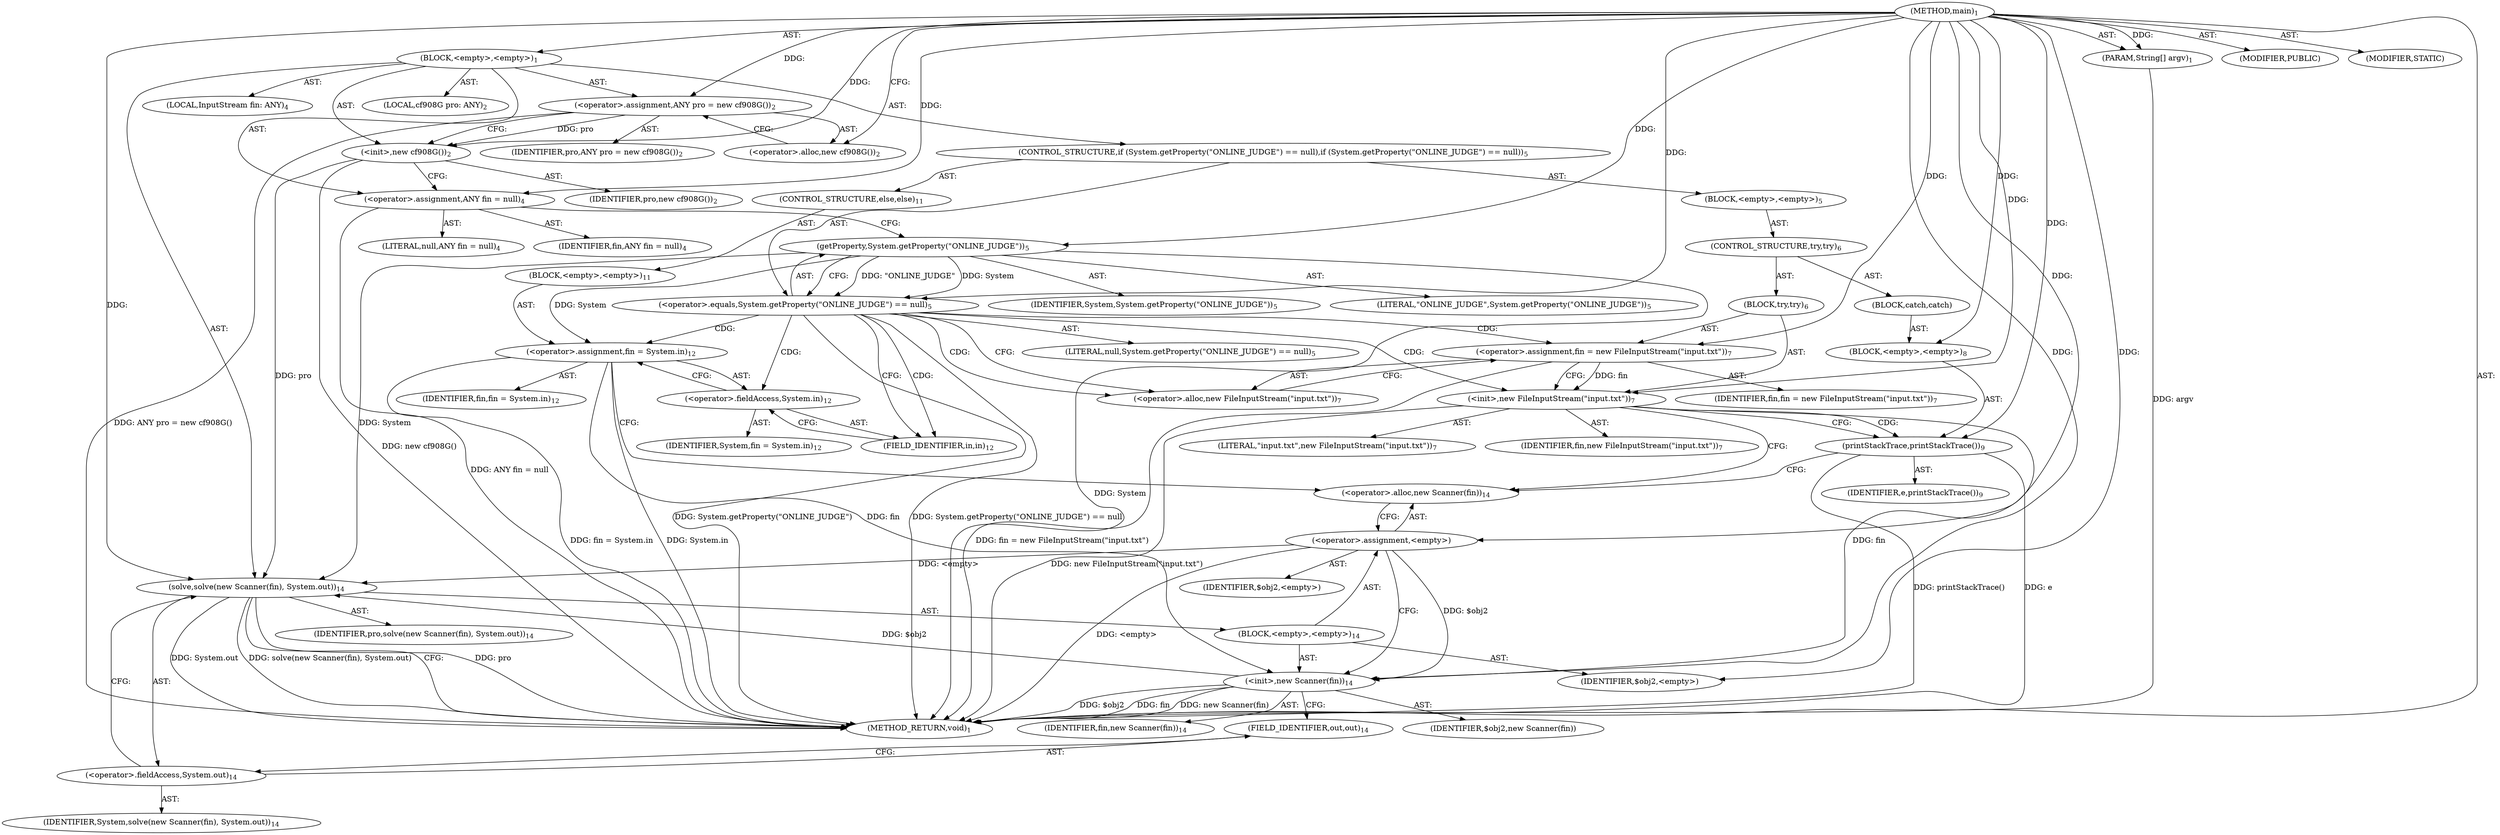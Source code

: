 digraph "main" {  
"21" [label = <(METHOD,main)<SUB>1</SUB>> ]
"22" [label = <(PARAM,String[] argv)<SUB>1</SUB>> ]
"23" [label = <(BLOCK,&lt;empty&gt;,&lt;empty&gt;)<SUB>1</SUB>> ]
"4" [label = <(LOCAL,cf908G pro: ANY)<SUB>2</SUB>> ]
"24" [label = <(&lt;operator&gt;.assignment,ANY pro = new cf908G())<SUB>2</SUB>> ]
"25" [label = <(IDENTIFIER,pro,ANY pro = new cf908G())<SUB>2</SUB>> ]
"26" [label = <(&lt;operator&gt;.alloc,new cf908G())<SUB>2</SUB>> ]
"27" [label = <(&lt;init&gt;,new cf908G())<SUB>2</SUB>> ]
"3" [label = <(IDENTIFIER,pro,new cf908G())<SUB>2</SUB>> ]
"6" [label = <(LOCAL,InputStream fin: ANY)<SUB>4</SUB>> ]
"28" [label = <(&lt;operator&gt;.assignment,ANY fin = null)<SUB>4</SUB>> ]
"29" [label = <(IDENTIFIER,fin,ANY fin = null)<SUB>4</SUB>> ]
"30" [label = <(LITERAL,null,ANY fin = null)<SUB>4</SUB>> ]
"31" [label = <(CONTROL_STRUCTURE,if (System.getProperty(&quot;ONLINE_JUDGE&quot;) == null),if (System.getProperty(&quot;ONLINE_JUDGE&quot;) == null))<SUB>5</SUB>> ]
"32" [label = <(&lt;operator&gt;.equals,System.getProperty(&quot;ONLINE_JUDGE&quot;) == null)<SUB>5</SUB>> ]
"33" [label = <(getProperty,System.getProperty(&quot;ONLINE_JUDGE&quot;))<SUB>5</SUB>> ]
"34" [label = <(IDENTIFIER,System,System.getProperty(&quot;ONLINE_JUDGE&quot;))<SUB>5</SUB>> ]
"35" [label = <(LITERAL,&quot;ONLINE_JUDGE&quot;,System.getProperty(&quot;ONLINE_JUDGE&quot;))<SUB>5</SUB>> ]
"36" [label = <(LITERAL,null,System.getProperty(&quot;ONLINE_JUDGE&quot;) == null)<SUB>5</SUB>> ]
"37" [label = <(BLOCK,&lt;empty&gt;,&lt;empty&gt;)<SUB>5</SUB>> ]
"38" [label = <(CONTROL_STRUCTURE,try,try)<SUB>6</SUB>> ]
"39" [label = <(BLOCK,try,try)<SUB>6</SUB>> ]
"40" [label = <(&lt;operator&gt;.assignment,fin = new FileInputStream(&quot;input.txt&quot;))<SUB>7</SUB>> ]
"41" [label = <(IDENTIFIER,fin,fin = new FileInputStream(&quot;input.txt&quot;))<SUB>7</SUB>> ]
"42" [label = <(&lt;operator&gt;.alloc,new FileInputStream(&quot;input.txt&quot;))<SUB>7</SUB>> ]
"43" [label = <(&lt;init&gt;,new FileInputStream(&quot;input.txt&quot;))<SUB>7</SUB>> ]
"5" [label = <(IDENTIFIER,fin,new FileInputStream(&quot;input.txt&quot;))<SUB>7</SUB>> ]
"44" [label = <(LITERAL,&quot;input.txt&quot;,new FileInputStream(&quot;input.txt&quot;))<SUB>7</SUB>> ]
"45" [label = <(BLOCK,catch,catch)> ]
"46" [label = <(BLOCK,&lt;empty&gt;,&lt;empty&gt;)<SUB>8</SUB>> ]
"47" [label = <(printStackTrace,printStackTrace())<SUB>9</SUB>> ]
"48" [label = <(IDENTIFIER,e,printStackTrace())<SUB>9</SUB>> ]
"49" [label = <(CONTROL_STRUCTURE,else,else)<SUB>11</SUB>> ]
"50" [label = <(BLOCK,&lt;empty&gt;,&lt;empty&gt;)<SUB>11</SUB>> ]
"51" [label = <(&lt;operator&gt;.assignment,fin = System.in)<SUB>12</SUB>> ]
"52" [label = <(IDENTIFIER,fin,fin = System.in)<SUB>12</SUB>> ]
"53" [label = <(&lt;operator&gt;.fieldAccess,System.in)<SUB>12</SUB>> ]
"54" [label = <(IDENTIFIER,System,fin = System.in)<SUB>12</SUB>> ]
"55" [label = <(FIELD_IDENTIFIER,in,in)<SUB>12</SUB>> ]
"56" [label = <(solve,solve(new Scanner(fin), System.out))<SUB>14</SUB>> ]
"57" [label = <(IDENTIFIER,pro,solve(new Scanner(fin), System.out))<SUB>14</SUB>> ]
"58" [label = <(BLOCK,&lt;empty&gt;,&lt;empty&gt;)<SUB>14</SUB>> ]
"59" [label = <(&lt;operator&gt;.assignment,&lt;empty&gt;)> ]
"60" [label = <(IDENTIFIER,$obj2,&lt;empty&gt;)> ]
"61" [label = <(&lt;operator&gt;.alloc,new Scanner(fin))<SUB>14</SUB>> ]
"62" [label = <(&lt;init&gt;,new Scanner(fin))<SUB>14</SUB>> ]
"63" [label = <(IDENTIFIER,$obj2,new Scanner(fin))> ]
"64" [label = <(IDENTIFIER,fin,new Scanner(fin))<SUB>14</SUB>> ]
"65" [label = <(IDENTIFIER,$obj2,&lt;empty&gt;)> ]
"66" [label = <(&lt;operator&gt;.fieldAccess,System.out)<SUB>14</SUB>> ]
"67" [label = <(IDENTIFIER,System,solve(new Scanner(fin), System.out))<SUB>14</SUB>> ]
"68" [label = <(FIELD_IDENTIFIER,out,out)<SUB>14</SUB>> ]
"69" [label = <(MODIFIER,PUBLIC)> ]
"70" [label = <(MODIFIER,STATIC)> ]
"71" [label = <(METHOD_RETURN,void)<SUB>1</SUB>> ]
  "21" -> "22"  [ label = "AST: "] 
  "21" -> "23"  [ label = "AST: "] 
  "21" -> "69"  [ label = "AST: "] 
  "21" -> "70"  [ label = "AST: "] 
  "21" -> "71"  [ label = "AST: "] 
  "23" -> "4"  [ label = "AST: "] 
  "23" -> "24"  [ label = "AST: "] 
  "23" -> "27"  [ label = "AST: "] 
  "23" -> "6"  [ label = "AST: "] 
  "23" -> "28"  [ label = "AST: "] 
  "23" -> "31"  [ label = "AST: "] 
  "23" -> "56"  [ label = "AST: "] 
  "24" -> "25"  [ label = "AST: "] 
  "24" -> "26"  [ label = "AST: "] 
  "27" -> "3"  [ label = "AST: "] 
  "28" -> "29"  [ label = "AST: "] 
  "28" -> "30"  [ label = "AST: "] 
  "31" -> "32"  [ label = "AST: "] 
  "31" -> "37"  [ label = "AST: "] 
  "31" -> "49"  [ label = "AST: "] 
  "32" -> "33"  [ label = "AST: "] 
  "32" -> "36"  [ label = "AST: "] 
  "33" -> "34"  [ label = "AST: "] 
  "33" -> "35"  [ label = "AST: "] 
  "37" -> "38"  [ label = "AST: "] 
  "38" -> "39"  [ label = "AST: "] 
  "38" -> "45"  [ label = "AST: "] 
  "39" -> "40"  [ label = "AST: "] 
  "39" -> "43"  [ label = "AST: "] 
  "40" -> "41"  [ label = "AST: "] 
  "40" -> "42"  [ label = "AST: "] 
  "43" -> "5"  [ label = "AST: "] 
  "43" -> "44"  [ label = "AST: "] 
  "45" -> "46"  [ label = "AST: "] 
  "46" -> "47"  [ label = "AST: "] 
  "47" -> "48"  [ label = "AST: "] 
  "49" -> "50"  [ label = "AST: "] 
  "50" -> "51"  [ label = "AST: "] 
  "51" -> "52"  [ label = "AST: "] 
  "51" -> "53"  [ label = "AST: "] 
  "53" -> "54"  [ label = "AST: "] 
  "53" -> "55"  [ label = "AST: "] 
  "56" -> "57"  [ label = "AST: "] 
  "56" -> "58"  [ label = "AST: "] 
  "56" -> "66"  [ label = "AST: "] 
  "58" -> "59"  [ label = "AST: "] 
  "58" -> "62"  [ label = "AST: "] 
  "58" -> "65"  [ label = "AST: "] 
  "59" -> "60"  [ label = "AST: "] 
  "59" -> "61"  [ label = "AST: "] 
  "62" -> "63"  [ label = "AST: "] 
  "62" -> "64"  [ label = "AST: "] 
  "66" -> "67"  [ label = "AST: "] 
  "66" -> "68"  [ label = "AST: "] 
  "24" -> "27"  [ label = "CFG: "] 
  "27" -> "28"  [ label = "CFG: "] 
  "28" -> "33"  [ label = "CFG: "] 
  "56" -> "71"  [ label = "CFG: "] 
  "26" -> "24"  [ label = "CFG: "] 
  "32" -> "42"  [ label = "CFG: "] 
  "32" -> "55"  [ label = "CFG: "] 
  "66" -> "56"  [ label = "CFG: "] 
  "33" -> "32"  [ label = "CFG: "] 
  "59" -> "62"  [ label = "CFG: "] 
  "62" -> "68"  [ label = "CFG: "] 
  "68" -> "66"  [ label = "CFG: "] 
  "51" -> "61"  [ label = "CFG: "] 
  "61" -> "59"  [ label = "CFG: "] 
  "40" -> "43"  [ label = "CFG: "] 
  "43" -> "47"  [ label = "CFG: "] 
  "43" -> "61"  [ label = "CFG: "] 
  "53" -> "51"  [ label = "CFG: "] 
  "42" -> "40"  [ label = "CFG: "] 
  "47" -> "61"  [ label = "CFG: "] 
  "55" -> "53"  [ label = "CFG: "] 
  "21" -> "26"  [ label = "CFG: "] 
  "22" -> "71"  [ label = "DDG: argv"] 
  "24" -> "71"  [ label = "DDG: ANY pro = new cf908G()"] 
  "27" -> "71"  [ label = "DDG: new cf908G()"] 
  "28" -> "71"  [ label = "DDG: ANY fin = null"] 
  "33" -> "71"  [ label = "DDG: System"] 
  "32" -> "71"  [ label = "DDG: System.getProperty(&quot;ONLINE_JUDGE&quot;)"] 
  "32" -> "71"  [ label = "DDG: System.getProperty(&quot;ONLINE_JUDGE&quot;) == null"] 
  "51" -> "71"  [ label = "DDG: System.in"] 
  "51" -> "71"  [ label = "DDG: fin = System.in"] 
  "40" -> "71"  [ label = "DDG: fin = new FileInputStream(&quot;input.txt&quot;)"] 
  "43" -> "71"  [ label = "DDG: new FileInputStream(&quot;input.txt&quot;)"] 
  "47" -> "71"  [ label = "DDG: printStackTrace()"] 
  "56" -> "71"  [ label = "DDG: pro"] 
  "59" -> "71"  [ label = "DDG: &lt;empty&gt;"] 
  "62" -> "71"  [ label = "DDG: $obj2"] 
  "62" -> "71"  [ label = "DDG: fin"] 
  "62" -> "71"  [ label = "DDG: new Scanner(fin)"] 
  "56" -> "71"  [ label = "DDG: System.out"] 
  "56" -> "71"  [ label = "DDG: solve(new Scanner(fin), System.out)"] 
  "47" -> "71"  [ label = "DDG: e"] 
  "21" -> "22"  [ label = "DDG: "] 
  "21" -> "24"  [ label = "DDG: "] 
  "21" -> "28"  [ label = "DDG: "] 
  "24" -> "27"  [ label = "DDG: pro"] 
  "21" -> "27"  [ label = "DDG: "] 
  "27" -> "56"  [ label = "DDG: pro"] 
  "21" -> "56"  [ label = "DDG: "] 
  "59" -> "56"  [ label = "DDG: &lt;empty&gt;"] 
  "62" -> "56"  [ label = "DDG: $obj2"] 
  "33" -> "56"  [ label = "DDG: System"] 
  "33" -> "32"  [ label = "DDG: System"] 
  "33" -> "32"  [ label = "DDG: &quot;ONLINE_JUDGE&quot;"] 
  "21" -> "32"  [ label = "DDG: "] 
  "21" -> "59"  [ label = "DDG: "] 
  "21" -> "65"  [ label = "DDG: "] 
  "21" -> "33"  [ label = "DDG: "] 
  "33" -> "51"  [ label = "DDG: System"] 
  "59" -> "62"  [ label = "DDG: $obj2"] 
  "21" -> "62"  [ label = "DDG: "] 
  "51" -> "62"  [ label = "DDG: fin"] 
  "43" -> "62"  [ label = "DDG: fin"] 
  "21" -> "40"  [ label = "DDG: "] 
  "21" -> "46"  [ label = "DDG: "] 
  "40" -> "43"  [ label = "DDG: fin"] 
  "21" -> "43"  [ label = "DDG: "] 
  "21" -> "47"  [ label = "DDG: "] 
  "32" -> "40"  [ label = "CDG: "] 
  "32" -> "42"  [ label = "CDG: "] 
  "32" -> "51"  [ label = "CDG: "] 
  "32" -> "55"  [ label = "CDG: "] 
  "32" -> "53"  [ label = "CDG: "] 
  "32" -> "43"  [ label = "CDG: "] 
  "43" -> "47"  [ label = "CDG: "] 
}
